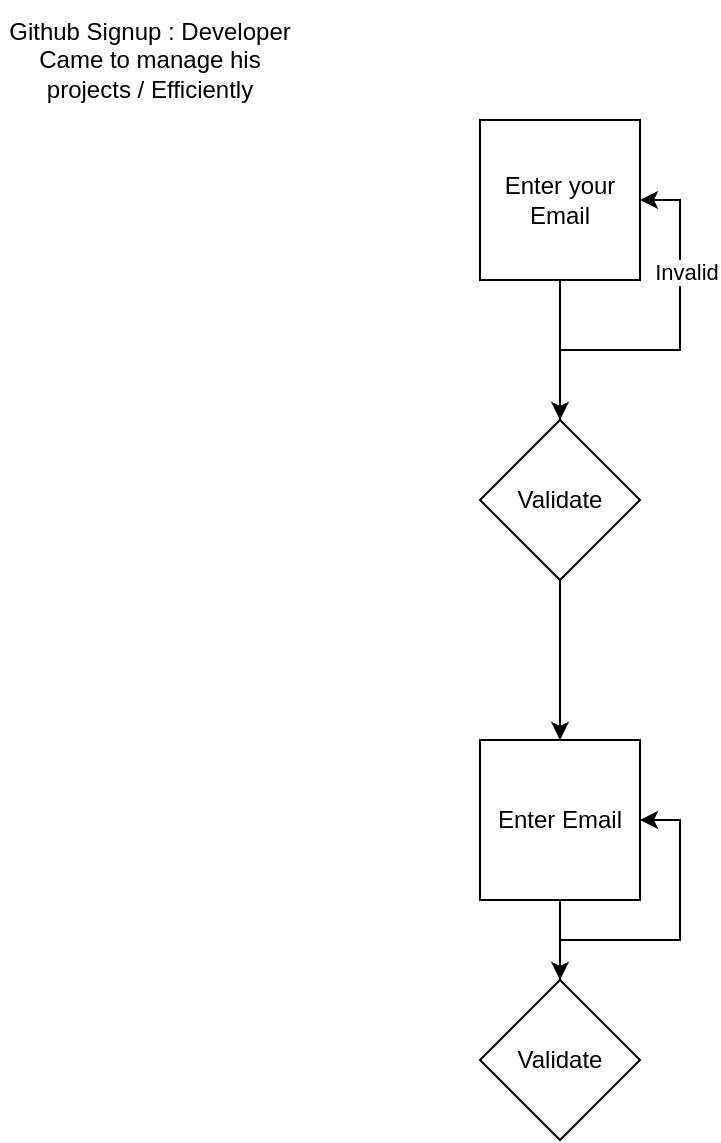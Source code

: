 <mxfile version="23.1.2" type="github">
  <diagram name="Page-1" id="RJ_bw897wsE4sOikP3G_">
    <mxGraphModel dx="1190" dy="2978" grid="1" gridSize="10" guides="1" tooltips="1" connect="1" arrows="1" fold="1" page="1" pageScale="1" pageWidth="827" pageHeight="1169" math="0" shadow="0">
      <root>
        <mxCell id="0" />
        <mxCell id="1" parent="0" />
        <mxCell id="1bcBcNhlLHuHgHc1gXpU-1" value="Github Signup : Developer Came to manage his projects / Efficiently" style="text;strokeColor=none;align=center;fillColor=none;html=1;verticalAlign=middle;whiteSpace=wrap;rounded=0;" vertex="1" parent="1">
          <mxGeometry x="80" y="-1990" width="150" height="60" as="geometry" />
        </mxCell>
        <mxCell id="1bcBcNhlLHuHgHc1gXpU-5" style="edgeStyle=orthogonalEdgeStyle;rounded=0;orthogonalLoop=1;jettySize=auto;html=1;" edge="1" parent="1" source="1bcBcNhlLHuHgHc1gXpU-4" target="1bcBcNhlLHuHgHc1gXpU-6">
          <mxGeometry relative="1" as="geometry">
            <mxPoint x="360" y="-1740" as="targetPoint" />
          </mxGeometry>
        </mxCell>
        <mxCell id="1bcBcNhlLHuHgHc1gXpU-4" value="Enter your Email" style="whiteSpace=wrap;html=1;aspect=fixed;" vertex="1" parent="1">
          <mxGeometry x="320" y="-1930" width="80" height="80" as="geometry" />
        </mxCell>
        <mxCell id="1bcBcNhlLHuHgHc1gXpU-7" style="edgeStyle=orthogonalEdgeStyle;rounded=0;orthogonalLoop=1;jettySize=auto;html=1;entryX=1;entryY=0.5;entryDx=0;entryDy=0;" edge="1" parent="1" source="1bcBcNhlLHuHgHc1gXpU-6" target="1bcBcNhlLHuHgHc1gXpU-4">
          <mxGeometry relative="1" as="geometry" />
        </mxCell>
        <mxCell id="1bcBcNhlLHuHgHc1gXpU-8" value="Invalid" style="edgeLabel;html=1;align=center;verticalAlign=middle;resizable=0;points=[];" vertex="1" connectable="0" parent="1bcBcNhlLHuHgHc1gXpU-7">
          <mxGeometry x="0.41" y="-3" relative="1" as="geometry">
            <mxPoint as="offset" />
          </mxGeometry>
        </mxCell>
        <mxCell id="1bcBcNhlLHuHgHc1gXpU-9" style="edgeStyle=orthogonalEdgeStyle;rounded=0;orthogonalLoop=1;jettySize=auto;html=1;exitX=0.5;exitY=1;exitDx=0;exitDy=0;" edge="1" parent="1" source="1bcBcNhlLHuHgHc1gXpU-6">
          <mxGeometry relative="1" as="geometry">
            <mxPoint x="360" y="-1620" as="targetPoint" />
          </mxGeometry>
        </mxCell>
        <mxCell id="1bcBcNhlLHuHgHc1gXpU-6" value="Validate" style="rhombus;whiteSpace=wrap;html=1;" vertex="1" parent="1">
          <mxGeometry x="320" y="-1780" width="80" height="80" as="geometry" />
        </mxCell>
        <mxCell id="1bcBcNhlLHuHgHc1gXpU-12" style="edgeStyle=orthogonalEdgeStyle;rounded=0;orthogonalLoop=1;jettySize=auto;html=1;" edge="1" parent="1" source="1bcBcNhlLHuHgHc1gXpU-10" target="1bcBcNhlLHuHgHc1gXpU-13">
          <mxGeometry relative="1" as="geometry">
            <mxPoint x="360" y="-1460" as="targetPoint" />
          </mxGeometry>
        </mxCell>
        <mxCell id="1bcBcNhlLHuHgHc1gXpU-10" value="Enter Email" style="whiteSpace=wrap;html=1;aspect=fixed;" vertex="1" parent="1">
          <mxGeometry x="320" y="-1620" width="80" height="80" as="geometry" />
        </mxCell>
        <mxCell id="1bcBcNhlLHuHgHc1gXpU-14" style="edgeStyle=orthogonalEdgeStyle;rounded=0;orthogonalLoop=1;jettySize=auto;html=1;entryX=1;entryY=0.5;entryDx=0;entryDy=0;" edge="1" parent="1" source="1bcBcNhlLHuHgHc1gXpU-13" target="1bcBcNhlLHuHgHc1gXpU-10">
          <mxGeometry relative="1" as="geometry" />
        </mxCell>
        <mxCell id="1bcBcNhlLHuHgHc1gXpU-13" value="Validate" style="rhombus;whiteSpace=wrap;html=1;" vertex="1" parent="1">
          <mxGeometry x="320" y="-1500" width="80" height="80" as="geometry" />
        </mxCell>
      </root>
    </mxGraphModel>
  </diagram>
</mxfile>
